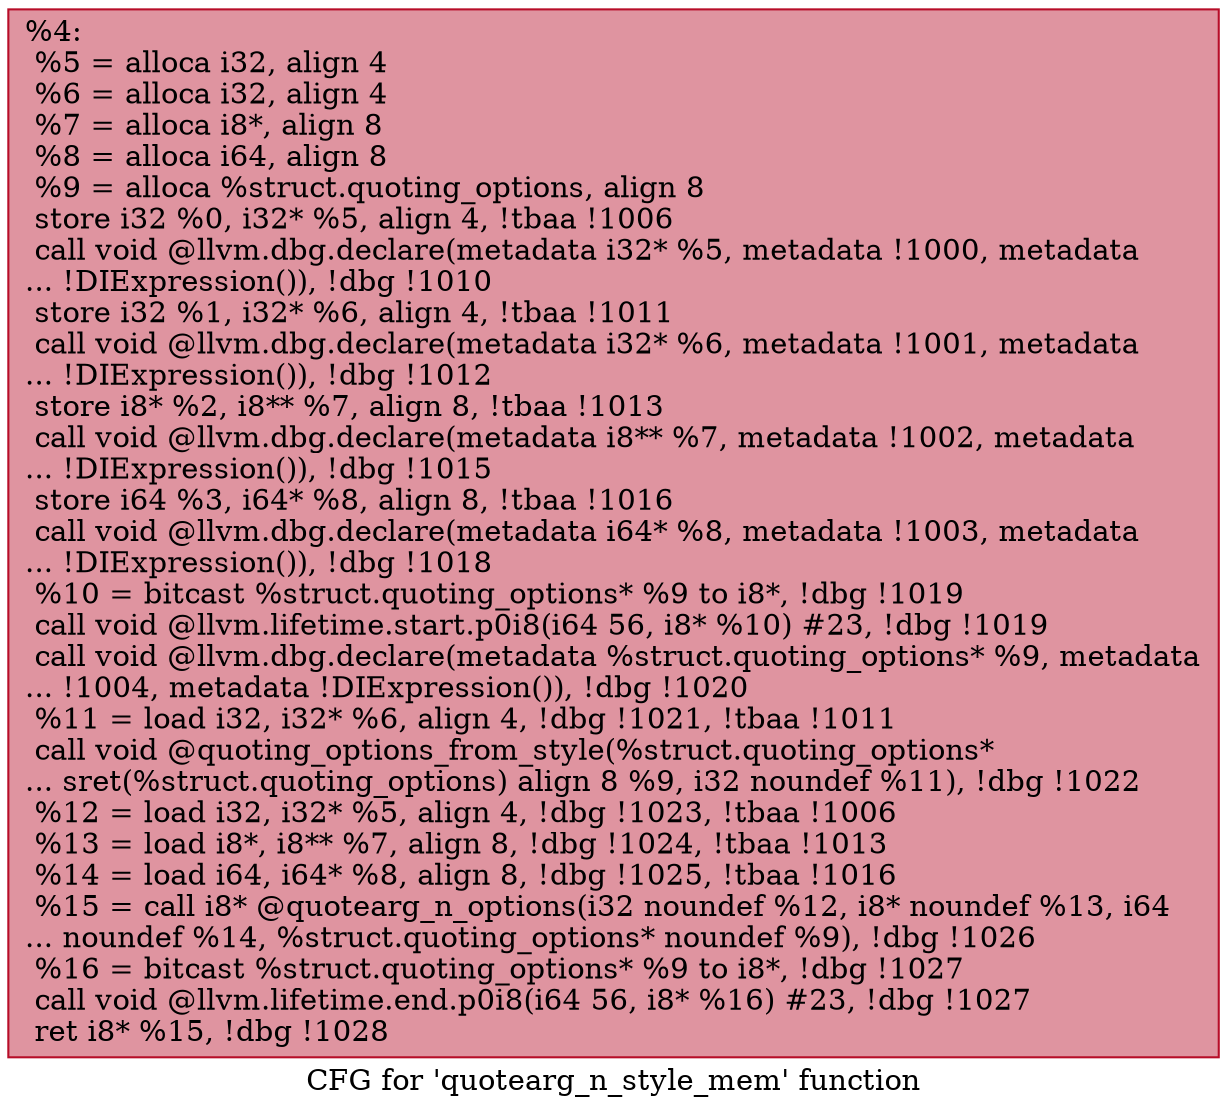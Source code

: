 digraph "CFG for 'quotearg_n_style_mem' function" {
	label="CFG for 'quotearg_n_style_mem' function";

	Node0x2300000 [shape=record,color="#b70d28ff", style=filled, fillcolor="#b70d2870",label="{%4:\l  %5 = alloca i32, align 4\l  %6 = alloca i32, align 4\l  %7 = alloca i8*, align 8\l  %8 = alloca i64, align 8\l  %9 = alloca %struct.quoting_options, align 8\l  store i32 %0, i32* %5, align 4, !tbaa !1006\l  call void @llvm.dbg.declare(metadata i32* %5, metadata !1000, metadata\l... !DIExpression()), !dbg !1010\l  store i32 %1, i32* %6, align 4, !tbaa !1011\l  call void @llvm.dbg.declare(metadata i32* %6, metadata !1001, metadata\l... !DIExpression()), !dbg !1012\l  store i8* %2, i8** %7, align 8, !tbaa !1013\l  call void @llvm.dbg.declare(metadata i8** %7, metadata !1002, metadata\l... !DIExpression()), !dbg !1015\l  store i64 %3, i64* %8, align 8, !tbaa !1016\l  call void @llvm.dbg.declare(metadata i64* %8, metadata !1003, metadata\l... !DIExpression()), !dbg !1018\l  %10 = bitcast %struct.quoting_options* %9 to i8*, !dbg !1019\l  call void @llvm.lifetime.start.p0i8(i64 56, i8* %10) #23, !dbg !1019\l  call void @llvm.dbg.declare(metadata %struct.quoting_options* %9, metadata\l... !1004, metadata !DIExpression()), !dbg !1020\l  %11 = load i32, i32* %6, align 4, !dbg !1021, !tbaa !1011\l  call void @quoting_options_from_style(%struct.quoting_options*\l... sret(%struct.quoting_options) align 8 %9, i32 noundef %11), !dbg !1022\l  %12 = load i32, i32* %5, align 4, !dbg !1023, !tbaa !1006\l  %13 = load i8*, i8** %7, align 8, !dbg !1024, !tbaa !1013\l  %14 = load i64, i64* %8, align 8, !dbg !1025, !tbaa !1016\l  %15 = call i8* @quotearg_n_options(i32 noundef %12, i8* noundef %13, i64\l... noundef %14, %struct.quoting_options* noundef %9), !dbg !1026\l  %16 = bitcast %struct.quoting_options* %9 to i8*, !dbg !1027\l  call void @llvm.lifetime.end.p0i8(i64 56, i8* %16) #23, !dbg !1027\l  ret i8* %15, !dbg !1028\l}"];
}
